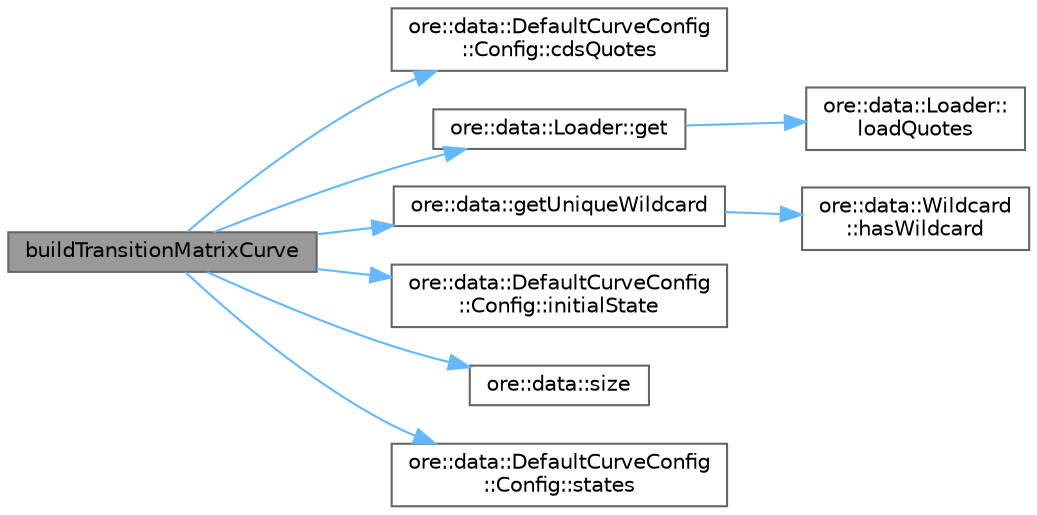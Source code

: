 digraph "buildTransitionMatrixCurve"
{
 // INTERACTIVE_SVG=YES
 // LATEX_PDF_SIZE
  bgcolor="transparent";
  edge [fontname=Helvetica,fontsize=10,labelfontname=Helvetica,labelfontsize=10];
  node [fontname=Helvetica,fontsize=10,shape=box,height=0.2,width=0.4];
  rankdir="LR";
  Node1 [label="buildTransitionMatrixCurve",height=0.2,width=0.4,color="gray40", fillcolor="grey60", style="filled", fontcolor="black",tooltip=" "];
  Node1 -> Node2 [color="steelblue1",style="solid"];
  Node2 [label="ore::data::DefaultCurveConfig\l::Config::cdsQuotes",height=0.2,width=0.4,color="grey40", fillcolor="white", style="filled",URL="$classore_1_1data_1_1_default_curve_config_1_1_config.html#a9f99738bf16b4d71fa795c744ea771a5",tooltip=" "];
  Node1 -> Node3 [color="steelblue1",style="solid"];
  Node3 [label="ore::data::Loader::get",height=0.2,width=0.4,color="grey40", fillcolor="white", style="filled",URL="$classore_1_1data_1_1_loader.html#a19d9f6f808db2631247ec12ffe291225",tooltip="get quote by its unique name, throws if not existent, override in derived classes for performance"];
  Node3 -> Node4 [color="steelblue1",style="solid"];
  Node4 [label="ore::data::Loader::\lloadQuotes",height=0.2,width=0.4,color="grey40", fillcolor="white", style="filled",URL="$classore_1_1data_1_1_loader.html#a0086c4f946085ef0b9d5c56bd1539f91",tooltip="get all quotes, TODO change the return value to std::set"];
  Node1 -> Node5 [color="steelblue1",style="solid"];
  Node5 [label="ore::data::getUniqueWildcard",height=0.2,width=0.4,color="grey40", fillcolor="white", style="filled",URL="$namespaceore_1_1data.html#afb4bd26f4cf89fd9281278c484e0f9c3",tooltip="checks if at most one element in C has a wild card and returns it in this case"];
  Node5 -> Node6 [color="steelblue1",style="solid"];
  Node6 [label="ore::data::Wildcard\l::hasWildcard",height=0.2,width=0.4,color="grey40", fillcolor="white", style="filled",URL="$classore_1_1data_1_1_wildcard.html#a2c8716c3eecd1edf1c1675aa730d59e3",tooltip=" "];
  Node1 -> Node7 [color="steelblue1",style="solid"];
  Node7 [label="ore::data::DefaultCurveConfig\l::Config::initialState",height=0.2,width=0.4,color="grey40", fillcolor="white", style="filled",URL="$classore_1_1data_1_1_default_curve_config_1_1_config.html#ac02d12d154288168a24863be848b9de3",tooltip=" "];
  Node1 -> Node8 [color="steelblue1",style="solid"];
  Node8 [label="ore::data::size",height=0.2,width=0.4,color="grey40", fillcolor="white", style="filled",URL="$namespaceore_1_1data.html#a777e216dee6069b548bb87da7152699e",tooltip=" "];
  Node1 -> Node9 [color="steelblue1",style="solid"];
  Node9 [label="ore::data::DefaultCurveConfig\l::Config::states",height=0.2,width=0.4,color="grey40", fillcolor="white", style="filled",URL="$classore_1_1data_1_1_default_curve_config_1_1_config.html#a94d926ddcf7d95776e2a81c1075207cd",tooltip=" "];
}
